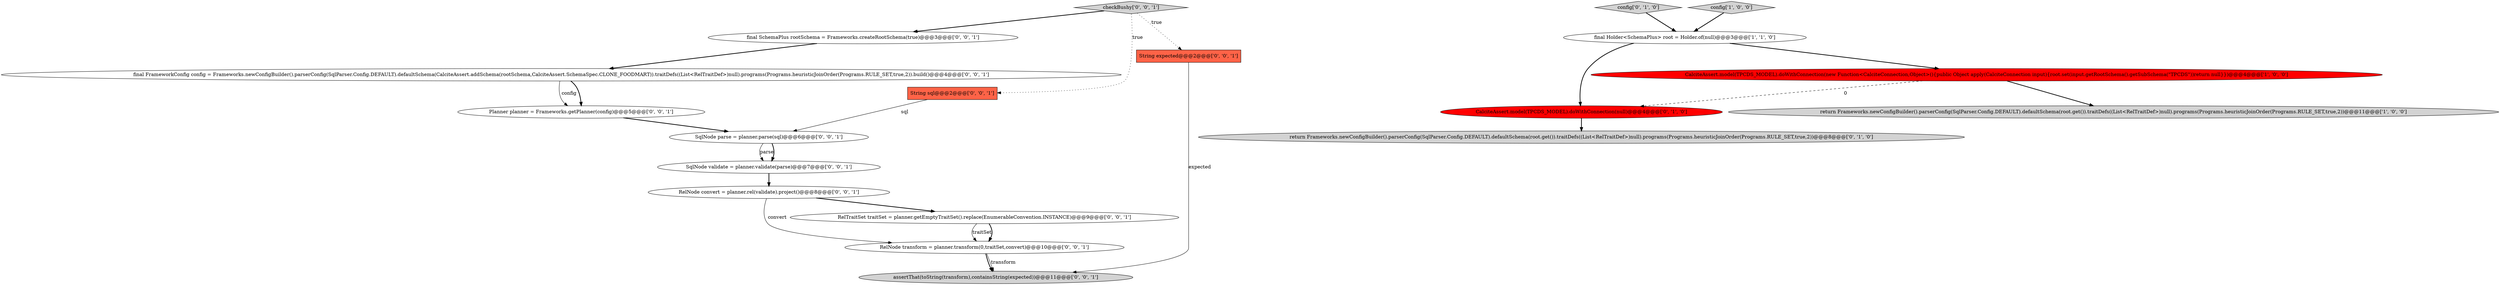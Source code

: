 digraph {
14 [style = filled, label = "RelNode transform = planner.transform(0,traitSet,convert)@@@10@@@['0', '0', '1']", fillcolor = white, shape = ellipse image = "AAA0AAABBB3BBB"];
5 [style = filled, label = "CalciteAssert.model(TPCDS_MODEL).doWithConnection(null)@@@4@@@['0', '1', '0']", fillcolor = red, shape = ellipse image = "AAA1AAABBB2BBB"];
17 [style = filled, label = "final SchemaPlus rootSchema = Frameworks.createRootSchema(true)@@@3@@@['0', '0', '1']", fillcolor = white, shape = ellipse image = "AAA0AAABBB3BBB"];
12 [style = filled, label = "assertThat(toString(transform),containsString(expected))@@@11@@@['0', '0', '1']", fillcolor = lightgray, shape = ellipse image = "AAA0AAABBB3BBB"];
16 [style = filled, label = "String expected@@@2@@@['0', '0', '1']", fillcolor = tomato, shape = box image = "AAA0AAABBB3BBB"];
18 [style = filled, label = "checkBushy['0', '0', '1']", fillcolor = lightgray, shape = diamond image = "AAA0AAABBB3BBB"];
9 [style = filled, label = "SqlNode validate = planner.validate(parse)@@@7@@@['0', '0', '1']", fillcolor = white, shape = ellipse image = "AAA0AAABBB3BBB"];
1 [style = filled, label = "CalciteAssert.model(TPCDS_MODEL).doWithConnection(new Function<CalciteConnection,Object>(){public Object apply(CalciteConnection input){root.set(input.getRootSchema().getSubSchema(\"TPCDS\"))return null}})@@@4@@@['1', '0', '0']", fillcolor = red, shape = ellipse image = "AAA1AAABBB1BBB"];
4 [style = filled, label = "return Frameworks.newConfigBuilder().parserConfig(SqlParser.Config.DEFAULT).defaultSchema(root.get()).traitDefs((List<RelTraitDef>)null).programs(Programs.heuristicJoinOrder(Programs.RULE_SET,true,2))@@@8@@@['0', '1', '0']", fillcolor = lightgray, shape = ellipse image = "AAA0AAABBB2BBB"];
0 [style = filled, label = "final Holder<SchemaPlus> root = Holder.of(null)@@@3@@@['1', '1', '0']", fillcolor = white, shape = ellipse image = "AAA0AAABBB1BBB"];
2 [style = filled, label = "return Frameworks.newConfigBuilder().parserConfig(SqlParser.Config.DEFAULT).defaultSchema(root.get()).traitDefs((List<RelTraitDef>)null).programs(Programs.heuristicJoinOrder(Programs.RULE_SET,true,2))@@@11@@@['1', '0', '0']", fillcolor = lightgray, shape = ellipse image = "AAA0AAABBB1BBB"];
7 [style = filled, label = "Planner planner = Frameworks.getPlanner(config)@@@5@@@['0', '0', '1']", fillcolor = white, shape = ellipse image = "AAA0AAABBB3BBB"];
6 [style = filled, label = "config['0', '1', '0']", fillcolor = lightgray, shape = diamond image = "AAA0AAABBB2BBB"];
8 [style = filled, label = "SqlNode parse = planner.parse(sql)@@@6@@@['0', '0', '1']", fillcolor = white, shape = ellipse image = "AAA0AAABBB3BBB"];
15 [style = filled, label = "String sql@@@2@@@['0', '0', '1']", fillcolor = tomato, shape = box image = "AAA0AAABBB3BBB"];
3 [style = filled, label = "config['1', '0', '0']", fillcolor = lightgray, shape = diamond image = "AAA0AAABBB1BBB"];
11 [style = filled, label = "final FrameworkConfig config = Frameworks.newConfigBuilder().parserConfig(SqlParser.Config.DEFAULT).defaultSchema(CalciteAssert.addSchema(rootSchema,CalciteAssert.SchemaSpec.CLONE_FOODMART)).traitDefs((List<RelTraitDef>)null).programs(Programs.heuristicJoinOrder(Programs.RULE_SET,true,2)).build()@@@4@@@['0', '0', '1']", fillcolor = white, shape = ellipse image = "AAA0AAABBB3BBB"];
10 [style = filled, label = "RelTraitSet traitSet = planner.getEmptyTraitSet().replace(EnumerableConvention.INSTANCE)@@@9@@@['0', '0', '1']", fillcolor = white, shape = ellipse image = "AAA0AAABBB3BBB"];
13 [style = filled, label = "RelNode convert = planner.rel(validate).project()@@@8@@@['0', '0', '1']", fillcolor = white, shape = ellipse image = "AAA0AAABBB3BBB"];
13->10 [style = bold, label=""];
1->5 [style = dashed, label="0"];
10->14 [style = solid, label="traitSet"];
10->14 [style = bold, label=""];
11->7 [style = solid, label="config"];
18->16 [style = dotted, label="true"];
18->15 [style = dotted, label="true"];
18->17 [style = bold, label=""];
6->0 [style = bold, label=""];
14->12 [style = solid, label="transform"];
8->9 [style = solid, label="parse"];
7->8 [style = bold, label=""];
15->8 [style = solid, label="sql"];
3->0 [style = bold, label=""];
0->1 [style = bold, label=""];
14->12 [style = bold, label=""];
11->7 [style = bold, label=""];
5->4 [style = bold, label=""];
8->9 [style = bold, label=""];
1->2 [style = bold, label=""];
16->12 [style = solid, label="expected"];
13->14 [style = solid, label="convert"];
0->5 [style = bold, label=""];
9->13 [style = bold, label=""];
17->11 [style = bold, label=""];
}
